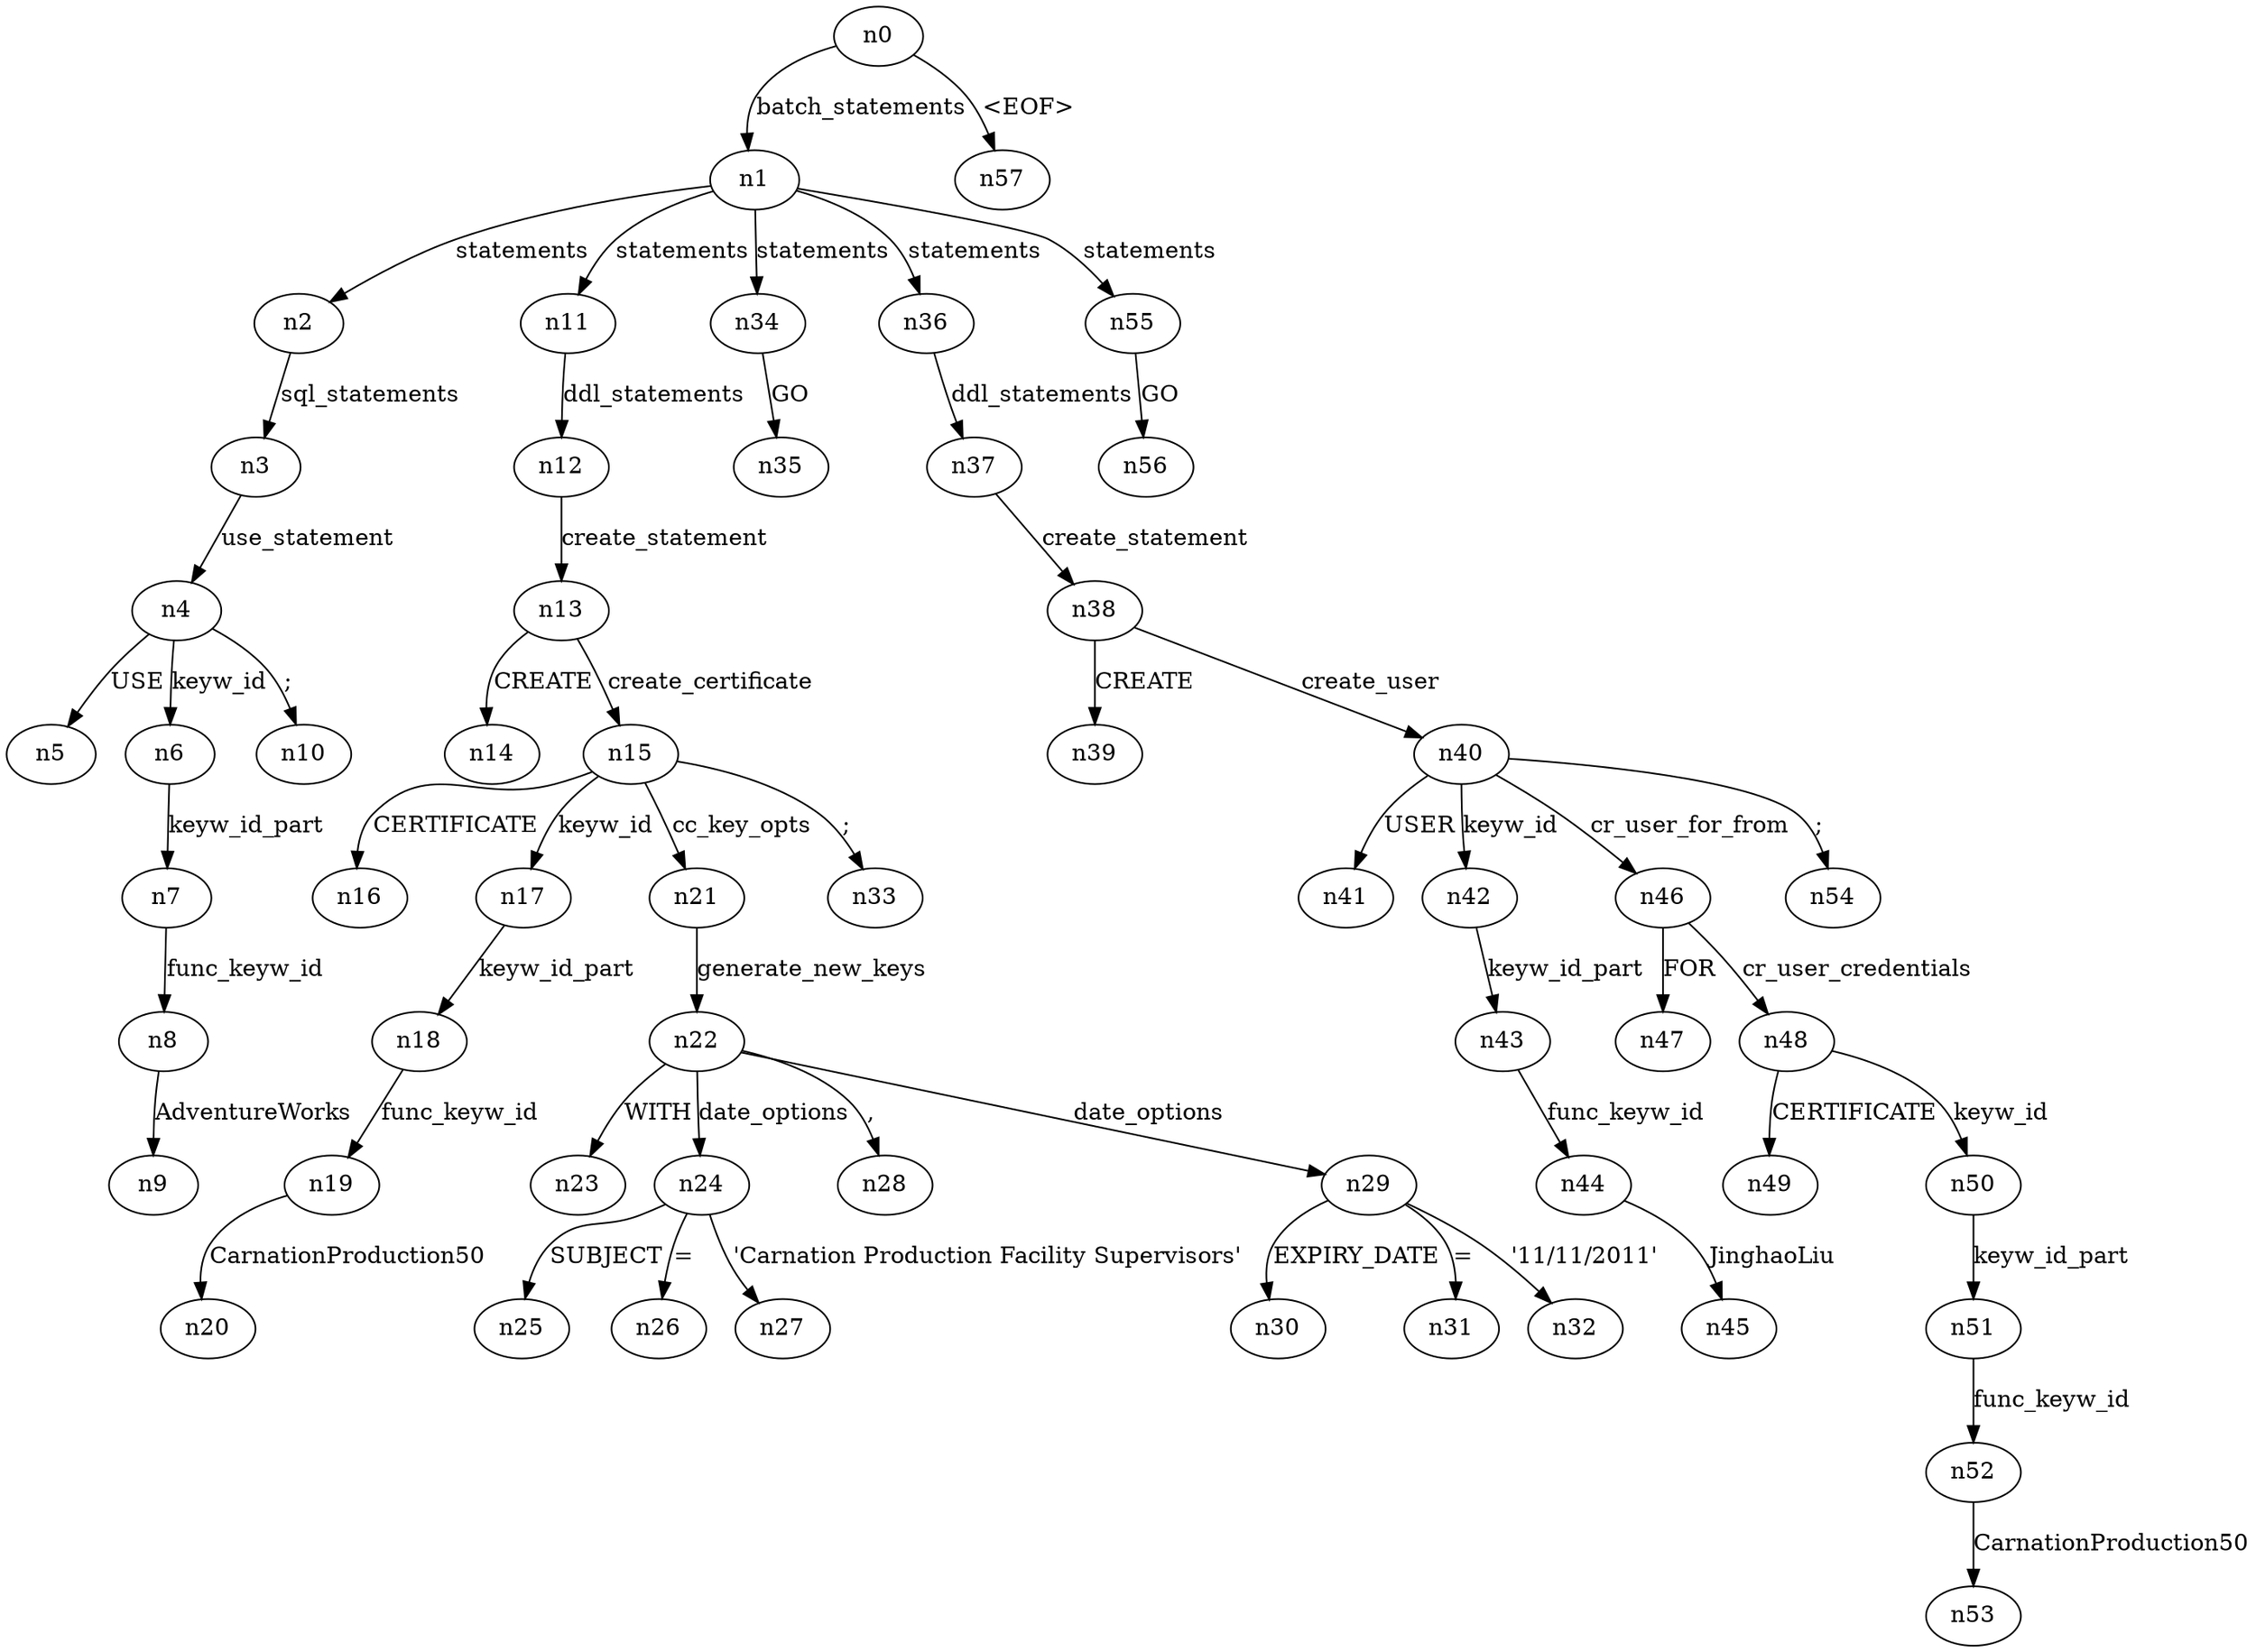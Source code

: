 digraph ParseTree {
  n0 -> n1 [label="batch_statements"];
  n1 -> n2 [label="statements"];
  n2 -> n3 [label="sql_statements"];
  n3 -> n4 [label="use_statement"];
  n4 -> n5 [label="USE"];
  n4 -> n6 [label="keyw_id"];
  n6 -> n7 [label="keyw_id_part"];
  n7 -> n8 [label="func_keyw_id"];
  n8 -> n9 [label="AdventureWorks"];
  n4 -> n10 [label=";"];
  n1 -> n11 [label="statements"];
  n11 -> n12 [label="ddl_statements"];
  n12 -> n13 [label="create_statement"];
  n13 -> n14 [label="CREATE"];
  n13 -> n15 [label="create_certificate"];
  n15 -> n16 [label="CERTIFICATE"];
  n15 -> n17 [label="keyw_id"];
  n17 -> n18 [label="keyw_id_part"];
  n18 -> n19 [label="func_keyw_id"];
  n19 -> n20 [label="CarnationProduction50"];
  n15 -> n21 [label="cc_key_opts"];
  n21 -> n22 [label="generate_new_keys"];
  n22 -> n23 [label="WITH"];
  n22 -> n24 [label="date_options"];
  n24 -> n25 [label="SUBJECT"];
  n24 -> n26 [label="="];
  n24 -> n27 [label="'Carnation Production Facility Supervisors'"];
  n22 -> n28 [label=","];
  n22 -> n29 [label="date_options"];
  n29 -> n30 [label="EXPIRY_DATE"];
  n29 -> n31 [label="="];
  n29 -> n32 [label="'11/11/2011'"];
  n15 -> n33 [label=";"];
  n1 -> n34 [label="statements"];
  n34 -> n35 [label="GO"];
  n1 -> n36 [label="statements"];
  n36 -> n37 [label="ddl_statements"];
  n37 -> n38 [label="create_statement"];
  n38 -> n39 [label="CREATE"];
  n38 -> n40 [label="create_user"];
  n40 -> n41 [label="USER"];
  n40 -> n42 [label="keyw_id"];
  n42 -> n43 [label="keyw_id_part"];
  n43 -> n44 [label="func_keyw_id"];
  n44 -> n45 [label="JinghaoLiu"];
  n40 -> n46 [label="cr_user_for_from"];
  n46 -> n47 [label="FOR"];
  n46 -> n48 [label="cr_user_credentials"];
  n48 -> n49 [label="CERTIFICATE"];
  n48 -> n50 [label="keyw_id"];
  n50 -> n51 [label="keyw_id_part"];
  n51 -> n52 [label="func_keyw_id"];
  n52 -> n53 [label="CarnationProduction50"];
  n40 -> n54 [label=";"];
  n1 -> n55 [label="statements"];
  n55 -> n56 [label="GO"];
  n0 -> n57 [label="<EOF>"];
}